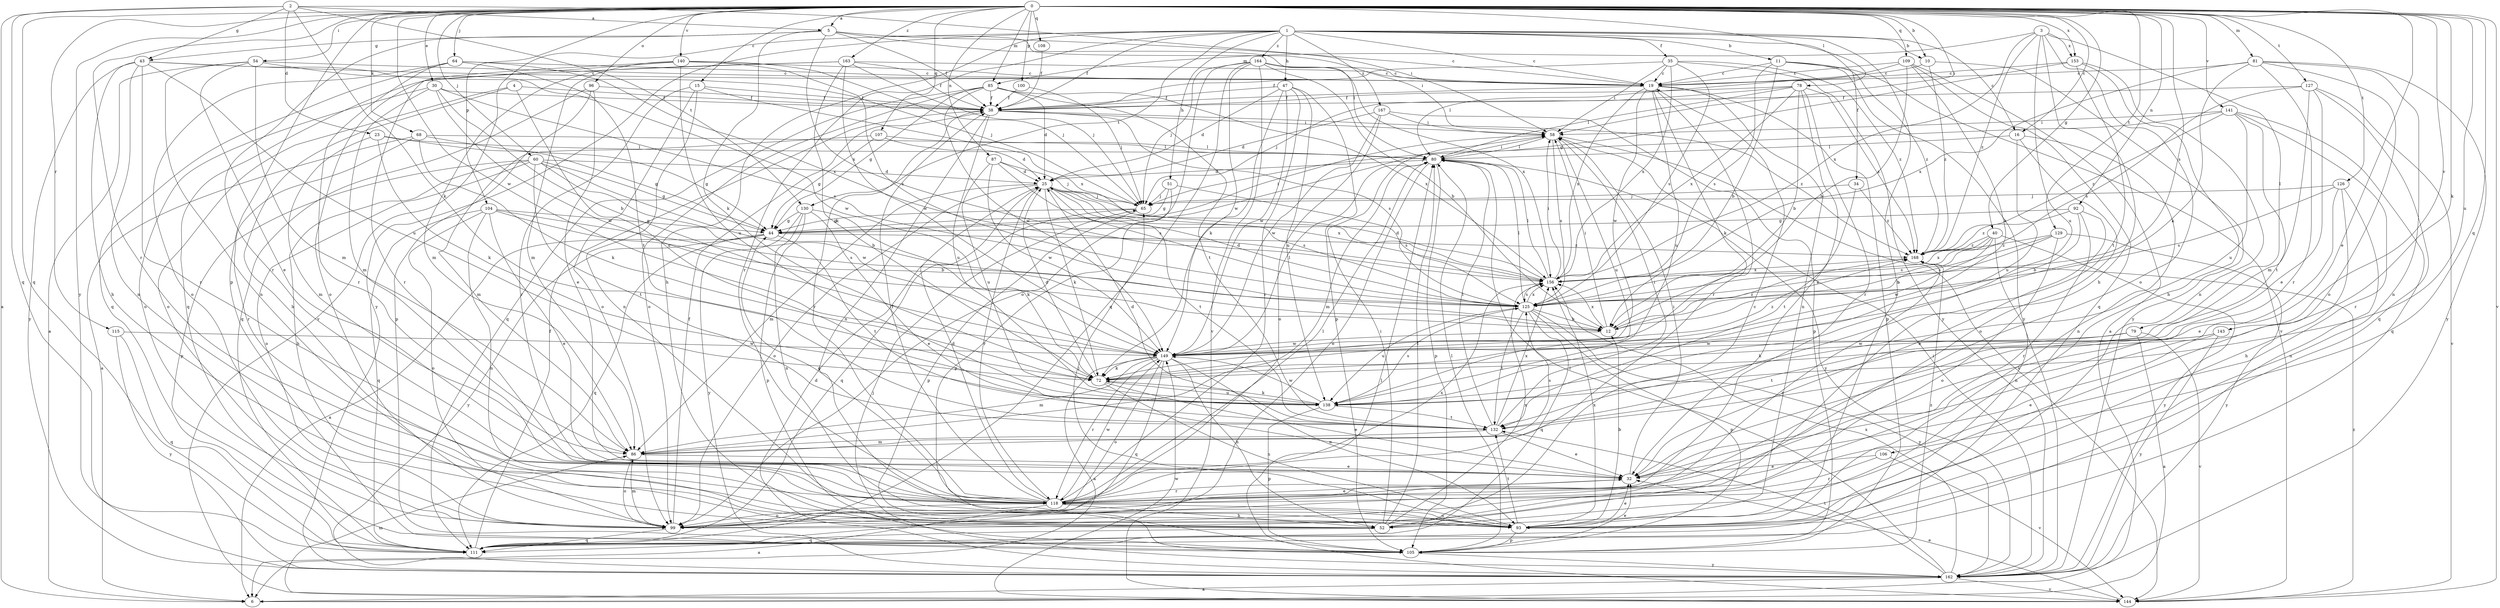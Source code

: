 strict digraph  {
0;
1;
2;
3;
4;
5;
6;
10;
11;
12;
15;
16;
19;
23;
25;
30;
32;
34;
35;
38;
40;
43;
44;
47;
51;
52;
54;
58;
60;
64;
65;
68;
72;
78;
79;
80;
81;
85;
86;
87;
92;
93;
96;
99;
100;
104;
105;
106;
107;
108;
109;
111;
115;
118;
125;
126;
127;
129;
130;
132;
138;
140;
141;
143;
144;
149;
153;
156;
162;
163;
164;
167;
168;
0 -> 5  [label=a];
0 -> 10  [label=b];
0 -> 15  [label=c];
0 -> 16  [label=c];
0 -> 30  [label=e];
0 -> 32  [label=e];
0 -> 40  [label=g];
0 -> 54  [label=i];
0 -> 58  [label=i];
0 -> 60  [label=j];
0 -> 64  [label=j];
0 -> 68  [label=k];
0 -> 72  [label=k];
0 -> 78  [label=l];
0 -> 81  [label=m];
0 -> 85  [label=m];
0 -> 87  [label=n];
0 -> 92  [label=n];
0 -> 96  [label=o];
0 -> 100  [label=p];
0 -> 104  [label=p];
0 -> 105  [label=p];
0 -> 106  [label=q];
0 -> 107  [label=q];
0 -> 108  [label=q];
0 -> 109  [label=q];
0 -> 111  [label=q];
0 -> 115  [label=r];
0 -> 118  [label=r];
0 -> 125  [label=s];
0 -> 126  [label=t];
0 -> 127  [label=t];
0 -> 129  [label=t];
0 -> 138  [label=u];
0 -> 140  [label=v];
0 -> 141  [label=v];
0 -> 143  [label=v];
0 -> 144  [label=v];
0 -> 149  [label=w];
0 -> 153  [label=x];
0 -> 162  [label=y];
0 -> 163  [label=z];
1 -> 10  [label=b];
1 -> 11  [label=b];
1 -> 16  [label=c];
1 -> 19  [label=c];
1 -> 34  [label=f];
1 -> 35  [label=f];
1 -> 38  [label=f];
1 -> 47  [label=h];
1 -> 51  [label=h];
1 -> 52  [label=h];
1 -> 93  [label=n];
1 -> 118  [label=r];
1 -> 130  [label=t];
1 -> 144  [label=v];
1 -> 162  [label=y];
1 -> 164  [label=z];
1 -> 167  [label=z];
2 -> 5  [label=a];
2 -> 6  [label=a];
2 -> 23  [label=d];
2 -> 43  [label=g];
2 -> 58  [label=i];
2 -> 72  [label=k];
2 -> 111  [label=q];
2 -> 130  [label=t];
3 -> 52  [label=h];
3 -> 79  [label=l];
3 -> 85  [label=m];
3 -> 99  [label=o];
3 -> 138  [label=u];
3 -> 153  [label=x];
3 -> 156  [label=x];
3 -> 168  [label=z];
4 -> 38  [label=f];
4 -> 52  [label=h];
4 -> 99  [label=o];
4 -> 138  [label=u];
5 -> 19  [label=c];
5 -> 38  [label=f];
5 -> 43  [label=g];
5 -> 58  [label=i];
5 -> 72  [label=k];
5 -> 80  [label=l];
5 -> 118  [label=r];
5 -> 156  [label=x];
10 -> 19  [label=c];
10 -> 162  [label=y];
10 -> 168  [label=z];
11 -> 12  [label=b];
11 -> 19  [label=c];
11 -> 125  [label=s];
11 -> 144  [label=v];
11 -> 162  [label=y];
11 -> 168  [label=z];
12 -> 58  [label=i];
12 -> 149  [label=w];
12 -> 156  [label=x];
12 -> 168  [label=z];
15 -> 38  [label=f];
15 -> 93  [label=n];
15 -> 99  [label=o];
15 -> 118  [label=r];
15 -> 156  [label=x];
16 -> 80  [label=l];
16 -> 93  [label=n];
16 -> 99  [label=o];
16 -> 138  [label=u];
19 -> 38  [label=f];
19 -> 72  [label=k];
19 -> 93  [label=n];
19 -> 105  [label=p];
19 -> 118  [label=r];
19 -> 138  [label=u];
19 -> 149  [label=w];
19 -> 156  [label=x];
23 -> 44  [label=g];
23 -> 72  [label=k];
23 -> 80  [label=l];
23 -> 86  [label=m];
25 -> 65  [label=j];
25 -> 72  [label=k];
25 -> 86  [label=m];
25 -> 99  [label=o];
25 -> 118  [label=r];
25 -> 125  [label=s];
25 -> 132  [label=t];
25 -> 156  [label=x];
30 -> 12  [label=b];
30 -> 38  [label=f];
30 -> 86  [label=m];
30 -> 99  [label=o];
30 -> 125  [label=s];
30 -> 149  [label=w];
32 -> 58  [label=i];
32 -> 118  [label=r];
34 -> 65  [label=j];
34 -> 132  [label=t];
34 -> 168  [label=z];
35 -> 19  [label=c];
35 -> 38  [label=f];
35 -> 58  [label=i];
35 -> 125  [label=s];
35 -> 156  [label=x];
35 -> 162  [label=y];
35 -> 168  [label=z];
38 -> 58  [label=i];
38 -> 93  [label=n];
38 -> 118  [label=r];
38 -> 125  [label=s];
38 -> 138  [label=u];
38 -> 168  [label=z];
40 -> 93  [label=n];
40 -> 125  [label=s];
40 -> 149  [label=w];
40 -> 156  [label=x];
40 -> 162  [label=y];
40 -> 168  [label=z];
43 -> 19  [label=c];
43 -> 52  [label=h];
43 -> 65  [label=j];
43 -> 93  [label=n];
43 -> 118  [label=r];
43 -> 138  [label=u];
43 -> 162  [label=y];
44 -> 6  [label=a];
44 -> 58  [label=i];
44 -> 111  [label=q];
44 -> 132  [label=t];
44 -> 162  [label=y];
44 -> 168  [label=z];
47 -> 25  [label=d];
47 -> 38  [label=f];
47 -> 72  [label=k];
47 -> 105  [label=p];
47 -> 118  [label=r];
47 -> 138  [label=u];
47 -> 149  [label=w];
51 -> 44  [label=g];
51 -> 65  [label=j];
51 -> 105  [label=p];
51 -> 125  [label=s];
52 -> 19  [label=c];
52 -> 58  [label=i];
52 -> 80  [label=l];
52 -> 111  [label=q];
52 -> 156  [label=x];
52 -> 168  [label=z];
54 -> 6  [label=a];
54 -> 19  [label=c];
54 -> 32  [label=e];
54 -> 86  [label=m];
54 -> 93  [label=n];
54 -> 149  [label=w];
58 -> 80  [label=l];
58 -> 125  [label=s];
58 -> 138  [label=u];
58 -> 144  [label=v];
60 -> 12  [label=b];
60 -> 25  [label=d];
60 -> 44  [label=g];
60 -> 52  [label=h];
60 -> 99  [label=o];
60 -> 105  [label=p];
60 -> 132  [label=t];
60 -> 149  [label=w];
64 -> 19  [label=c];
64 -> 99  [label=o];
64 -> 111  [label=q];
64 -> 118  [label=r];
64 -> 132  [label=t];
64 -> 156  [label=x];
65 -> 44  [label=g];
65 -> 105  [label=p];
65 -> 111  [label=q];
68 -> 6  [label=a];
68 -> 44  [label=g];
68 -> 72  [label=k];
68 -> 80  [label=l];
68 -> 118  [label=r];
72 -> 25  [label=d];
72 -> 32  [label=e];
72 -> 93  [label=n];
72 -> 138  [label=u];
78 -> 12  [label=b];
78 -> 32  [label=e];
78 -> 38  [label=f];
78 -> 65  [label=j];
78 -> 80  [label=l];
78 -> 118  [label=r];
78 -> 156  [label=x];
78 -> 168  [label=z];
79 -> 6  [label=a];
79 -> 132  [label=t];
79 -> 144  [label=v];
79 -> 149  [label=w];
80 -> 25  [label=d];
80 -> 58  [label=i];
80 -> 86  [label=m];
80 -> 99  [label=o];
80 -> 105  [label=p];
80 -> 162  [label=y];
81 -> 19  [label=c];
81 -> 72  [label=k];
81 -> 93  [label=n];
81 -> 99  [label=o];
81 -> 118  [label=r];
81 -> 156  [label=x];
81 -> 162  [label=y];
85 -> 25  [label=d];
85 -> 38  [label=f];
85 -> 44  [label=g];
85 -> 99  [label=o];
85 -> 111  [label=q];
85 -> 132  [label=t];
85 -> 149  [label=w];
85 -> 156  [label=x];
86 -> 32  [label=e];
86 -> 99  [label=o];
86 -> 125  [label=s];
87 -> 25  [label=d];
87 -> 65  [label=j];
87 -> 125  [label=s];
87 -> 138  [label=u];
87 -> 149  [label=w];
92 -> 12  [label=b];
92 -> 32  [label=e];
92 -> 44  [label=g];
92 -> 118  [label=r];
92 -> 168  [label=z];
93 -> 12  [label=b];
93 -> 32  [label=e];
93 -> 65  [label=j];
93 -> 105  [label=p];
93 -> 132  [label=t];
93 -> 156  [label=x];
96 -> 32  [label=e];
96 -> 38  [label=f];
96 -> 105  [label=p];
96 -> 111  [label=q];
99 -> 38  [label=f];
99 -> 86  [label=m];
99 -> 111  [label=q];
100 -> 38  [label=f];
100 -> 65  [label=j];
104 -> 12  [label=b];
104 -> 32  [label=e];
104 -> 44  [label=g];
104 -> 93  [label=n];
104 -> 99  [label=o];
104 -> 111  [label=q];
104 -> 125  [label=s];
105 -> 32  [label=e];
105 -> 80  [label=l];
105 -> 162  [label=y];
105 -> 168  [label=z];
106 -> 32  [label=e];
106 -> 118  [label=r];
106 -> 144  [label=v];
107 -> 25  [label=d];
107 -> 44  [label=g];
107 -> 80  [label=l];
107 -> 86  [label=m];
108 -> 38  [label=f];
109 -> 6  [label=a];
109 -> 12  [label=b];
109 -> 19  [label=c];
109 -> 72  [label=k];
109 -> 80  [label=l];
109 -> 111  [label=q];
111 -> 38  [label=f];
115 -> 111  [label=q];
115 -> 149  [label=w];
115 -> 162  [label=y];
118 -> 6  [label=a];
118 -> 25  [label=d];
118 -> 32  [label=e];
118 -> 38  [label=f];
118 -> 44  [label=g];
118 -> 52  [label=h];
118 -> 80  [label=l];
118 -> 93  [label=n];
118 -> 99  [label=o];
118 -> 149  [label=w];
118 -> 156  [label=x];
125 -> 12  [label=b];
125 -> 25  [label=d];
125 -> 80  [label=l];
125 -> 105  [label=p];
125 -> 111  [label=q];
125 -> 132  [label=t];
125 -> 138  [label=u];
125 -> 156  [label=x];
125 -> 162  [label=y];
126 -> 32  [label=e];
126 -> 52  [label=h];
126 -> 65  [label=j];
126 -> 93  [label=n];
126 -> 125  [label=s];
127 -> 32  [label=e];
127 -> 38  [label=f];
127 -> 86  [label=m];
127 -> 111  [label=q];
127 -> 125  [label=s];
127 -> 144  [label=v];
129 -> 12  [label=b];
129 -> 99  [label=o];
129 -> 125  [label=s];
129 -> 162  [label=y];
129 -> 168  [label=z];
130 -> 32  [label=e];
130 -> 44  [label=g];
130 -> 72  [label=k];
130 -> 93  [label=n];
130 -> 105  [label=p];
130 -> 162  [label=y];
132 -> 25  [label=d];
132 -> 32  [label=e];
132 -> 58  [label=i];
132 -> 80  [label=l];
132 -> 86  [label=m];
132 -> 156  [label=x];
138 -> 72  [label=k];
138 -> 105  [label=p];
138 -> 125  [label=s];
138 -> 132  [label=t];
138 -> 149  [label=w];
140 -> 19  [label=c];
140 -> 65  [label=j];
140 -> 86  [label=m];
140 -> 99  [label=o];
140 -> 118  [label=r];
140 -> 125  [label=s];
140 -> 138  [label=u];
141 -> 58  [label=i];
141 -> 65  [label=j];
141 -> 111  [label=q];
141 -> 118  [label=r];
141 -> 132  [label=t];
141 -> 138  [label=u];
141 -> 168  [label=z];
143 -> 32  [label=e];
143 -> 72  [label=k];
143 -> 149  [label=w];
143 -> 162  [label=y];
144 -> 32  [label=e];
144 -> 80  [label=l];
144 -> 86  [label=m];
144 -> 149  [label=w];
144 -> 168  [label=z];
149 -> 6  [label=a];
149 -> 52  [label=h];
149 -> 72  [label=k];
149 -> 80  [label=l];
149 -> 86  [label=m];
149 -> 93  [label=n];
149 -> 99  [label=o];
149 -> 111  [label=q];
149 -> 118  [label=r];
149 -> 168  [label=z];
153 -> 19  [label=c];
153 -> 44  [label=g];
153 -> 52  [label=h];
153 -> 93  [label=n];
153 -> 132  [label=t];
156 -> 25  [label=d];
156 -> 58  [label=i];
156 -> 80  [label=l];
156 -> 125  [label=s];
162 -> 6  [label=a];
162 -> 25  [label=d];
162 -> 58  [label=i];
162 -> 65  [label=j];
162 -> 80  [label=l];
162 -> 132  [label=t];
162 -> 144  [label=v];
162 -> 156  [label=x];
163 -> 19  [label=c];
163 -> 38  [label=f];
163 -> 65  [label=j];
163 -> 72  [label=k];
163 -> 86  [label=m];
163 -> 111  [label=q];
163 -> 149  [label=w];
164 -> 12  [label=b];
164 -> 19  [label=c];
164 -> 65  [label=j];
164 -> 99  [label=o];
164 -> 111  [label=q];
164 -> 144  [label=v];
164 -> 149  [label=w];
164 -> 156  [label=x];
167 -> 25  [label=d];
167 -> 58  [label=i];
167 -> 99  [label=o];
167 -> 105  [label=p];
167 -> 149  [label=w];
168 -> 156  [label=x];
}
